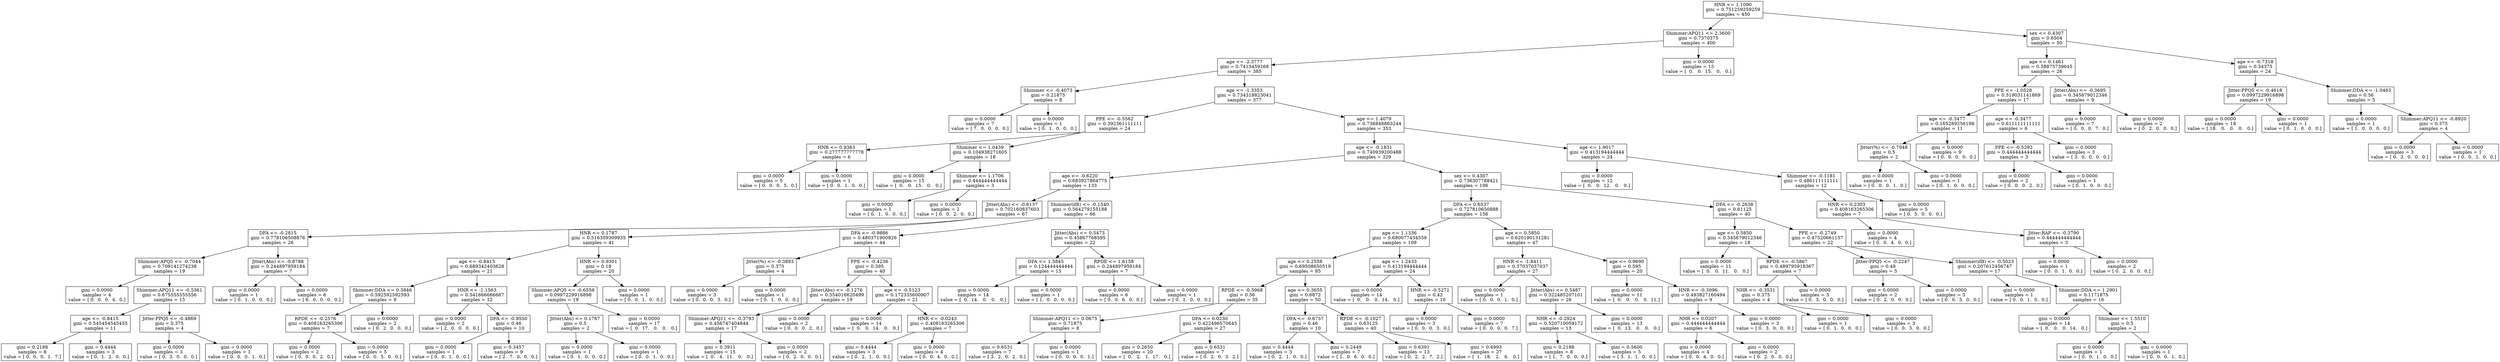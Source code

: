 digraph Tree {
0 [label="HNR <= 1.1090\ngini = 0.751259259259\nsamples = 450", shape="box"] ;
1 [label="Shimmer:APQ11 <= 2.3600\ngini = 0.7370375\nsamples = 400", shape="box"] ;
0 -> 1 ;
2 [label="age <= -2.3777\ngini = 0.7413459268\nsamples = 385", shape="box"] ;
1 -> 2 ;
3 [label="Shimmer <= -0.4073\ngini = 0.21875\nsamples = 8", shape="box"] ;
2 -> 3 ;
4 [label="gini = 0.0000\nsamples = 7\nvalue = [ 7.  0.  0.  0.  0.]", shape="box"] ;
3 -> 4 ;
5 [label="gini = 0.0000\nsamples = 1\nvalue = [ 0.  1.  0.  0.  0.]", shape="box"] ;
3 -> 5 ;
6 [label="age <= -1.3353\ngini = 0.734318823041\nsamples = 377", shape="box"] ;
2 -> 6 ;
7 [label="PPE <= -0.5562\ngini = 0.392361111111\nsamples = 24", shape="box"] ;
6 -> 7 ;
8 [label="HNR <= 0.9383\ngini = 0.277777777778\nsamples = 6", shape="box"] ;
7 -> 8 ;
9 [label="gini = 0.0000\nsamples = 5\nvalue = [ 0.  0.  0.  5.  0.]", shape="box"] ;
8 -> 9 ;
10 [label="gini = 0.0000\nsamples = 1\nvalue = [ 0.  0.  1.  0.  0.]", shape="box"] ;
8 -> 10 ;
11 [label="Shimmer <= 1.0439\ngini = 0.104938271605\nsamples = 18", shape="box"] ;
7 -> 11 ;
12 [label="gini = 0.0000\nsamples = 15\nvalue = [  0.   0.  15.   0.   0.]", shape="box"] ;
11 -> 12 ;
13 [label="Shimmer <= 1.1706\ngini = 0.444444444444\nsamples = 3", shape="box"] ;
11 -> 13 ;
14 [label="gini = 0.0000\nsamples = 1\nvalue = [ 0.  1.  0.  0.  0.]", shape="box"] ;
13 -> 14 ;
15 [label="gini = 0.0000\nsamples = 2\nvalue = [ 0.  0.  2.  0.  0.]", shape="box"] ;
13 -> 15 ;
16 [label="age <= 1.4079\ngini = 0.736848863244\nsamples = 353", shape="box"] ;
6 -> 16 ;
17 [label="age <= -0.1831\ngini = 0.740939200488\nsamples = 329", shape="box"] ;
16 -> 17 ;
18 [label="age <= -0.6220\ngini = 0.683927864775\nsamples = 133", shape="box"] ;
17 -> 18 ;
19 [label="Jitter(Abs) <= -0.6137\ngini = 0.702160837603\nsamples = 67", shape="box"] ;
18 -> 19 ;
20 [label="DFA <= -0.2815\ngini = 0.778106508876\nsamples = 26", shape="box"] ;
19 -> 20 ;
21 [label="Shimmer:APQ5 <= -0.7044\ngini = 0.709141274238\nsamples = 19", shape="box"] ;
20 -> 21 ;
22 [label="gini = 0.0000\nsamples = 4\nvalue = [ 0.  0.  0.  4.  0.]", shape="box"] ;
21 -> 22 ;
23 [label="Shimmer:APQ11 <= -0.5361\ngini = 0.675555555556\nsamples = 15", shape="box"] ;
21 -> 23 ;
24 [label="age <= -0.8415\ngini = 0.545454545455\nsamples = 11", shape="box"] ;
23 -> 24 ;
25 [label="gini = 0.2188\nsamples = 8\nvalue = [ 0.  0.  0.  1.  7.]", shape="box"] ;
24 -> 25 ;
26 [label="gini = 0.4444\nsamples = 3\nvalue = [ 0.  1.  2.  0.  0.]", shape="box"] ;
24 -> 26 ;
27 [label="Jitter:PPQ5 <= -0.4869\ngini = 0.375\nsamples = 4", shape="box"] ;
23 -> 27 ;
28 [label="gini = 0.0000\nsamples = 3\nvalue = [ 0.  3.  0.  0.  0.]", shape="box"] ;
27 -> 28 ;
29 [label="gini = 0.0000\nsamples = 1\nvalue = [ 0.  0.  0.  1.  0.]", shape="box"] ;
27 -> 29 ;
30 [label="Jitter(Abs) <= -0.8788\ngini = 0.244897959184\nsamples = 7", shape="box"] ;
20 -> 30 ;
31 [label="gini = 0.0000\nsamples = 1\nvalue = [ 0.  1.  0.  0.  0.]", shape="box"] ;
30 -> 31 ;
32 [label="gini = 0.0000\nsamples = 6\nvalue = [ 6.  0.  0.  0.  0.]", shape="box"] ;
30 -> 32 ;
33 [label="HNR <= 0.1787\ngini = 0.516359309935\nsamples = 41", shape="box"] ;
19 -> 33 ;
34 [label="age <= -0.8415\ngini = 0.689342403628\nsamples = 21", shape="box"] ;
33 -> 34 ;
35 [label="Shimmer:DDA <= 0.3846\ngini = 0.592592592593\nsamples = 9", shape="box"] ;
34 -> 35 ;
36 [label="RPDE <= -0.2576\ngini = 0.408163265306\nsamples = 7", shape="box"] ;
35 -> 36 ;
37 [label="gini = 0.0000\nsamples = 2\nvalue = [ 0.  0.  0.  2.  0.]", shape="box"] ;
36 -> 37 ;
38 [label="gini = 0.0000\nsamples = 5\nvalue = [ 0.  0.  5.  0.  0.]", shape="box"] ;
36 -> 38 ;
39 [label="gini = 0.0000\nsamples = 2\nvalue = [ 0.  2.  0.  0.  0.]", shape="box"] ;
35 -> 39 ;
40 [label="HNR <= -1.1563\ngini = 0.541666666667\nsamples = 12", shape="box"] ;
34 -> 40 ;
41 [label="gini = 0.0000\nsamples = 2\nvalue = [ 2.  0.  0.  0.  0.]", shape="box"] ;
40 -> 41 ;
42 [label="DFA <= -0.9550\ngini = 0.46\nsamples = 10", shape="box"] ;
40 -> 42 ;
43 [label="gini = 0.0000\nsamples = 1\nvalue = [ 0.  0.  1.  0.  0.]", shape="box"] ;
42 -> 43 ;
44 [label="gini = 0.3457\nsamples = 9\nvalue = [ 2.  7.  0.  0.  0.]", shape="box"] ;
42 -> 44 ;
45 [label="HNR <= 0.9301\ngini = 0.18\nsamples = 20", shape="box"] ;
33 -> 45 ;
46 [label="Shimmer:APQ5 <= -0.6559\ngini = 0.0997229916898\nsamples = 19", shape="box"] ;
45 -> 46 ;
47 [label="Jitter(Abs) <= 0.1767\ngini = 0.5\nsamples = 2", shape="box"] ;
46 -> 47 ;
48 [label="gini = 0.0000\nsamples = 1\nvalue = [ 0.  1.  0.  0.  0.]", shape="box"] ;
47 -> 48 ;
49 [label="gini = 0.0000\nsamples = 1\nvalue = [ 0.  0.  1.  0.  0.]", shape="box"] ;
47 -> 49 ;
50 [label="gini = 0.0000\nsamples = 17\nvalue = [  0.  17.   0.   0.   0.]", shape="box"] ;
46 -> 50 ;
51 [label="gini = 0.0000\nsamples = 1\nvalue = [ 0.  0.  1.  0.  0.]", shape="box"] ;
45 -> 51 ;
52 [label="Shimmer(dB) <= -0.1540\ngini = 0.564279155188\nsamples = 66", shape="box"] ;
18 -> 52 ;
53 [label="DFA <= -0.9886\ngini = 0.480371900826\nsamples = 44", shape="box"] ;
52 -> 53 ;
54 [label="Jitter(%) <= -0.3893\ngini = 0.375\nsamples = 4", shape="box"] ;
53 -> 54 ;
55 [label="gini = 0.0000\nsamples = 3\nvalue = [ 0.  0.  0.  3.  0.]", shape="box"] ;
54 -> 55 ;
56 [label="gini = 0.0000\nsamples = 1\nvalue = [ 0.  1.  0.  0.  0.]", shape="box"] ;
54 -> 56 ;
57 [label="PPE <= -0.4236\ngini = 0.395\nsamples = 40", shape="box"] ;
53 -> 57 ;
58 [label="Jitter(Abs) <= -0.1276\ngini = 0.554016620499\nsamples = 19", shape="box"] ;
57 -> 58 ;
59 [label="Shimmer:APQ11 <= -0.3793\ngini = 0.456747404844\nsamples = 17", shape="box"] ;
58 -> 59 ;
60 [label="gini = 0.3911\nsamples = 15\nvalue = [  0.   4.  11.   0.   0.]", shape="box"] ;
59 -> 60 ;
61 [label="gini = 0.0000\nsamples = 2\nvalue = [ 0.  2.  0.  0.  0.]", shape="box"] ;
59 -> 61 ;
62 [label="gini = 0.0000\nsamples = 2\nvalue = [ 0.  0.  0.  2.  0.]", shape="box"] ;
58 -> 62 ;
63 [label="age <= -0.5123\ngini = 0.172335600907\nsamples = 21", shape="box"] ;
57 -> 63 ;
64 [label="gini = 0.0000\nsamples = 14\nvalue = [  0.   0.  14.   0.   0.]", shape="box"] ;
63 -> 64 ;
65 [label="HNR <= -0.0243\ngini = 0.408163265306\nsamples = 7", shape="box"] ;
63 -> 65 ;
66 [label="gini = 0.4444\nsamples = 3\nvalue = [ 0.  2.  1.  0.  0.]", shape="box"] ;
65 -> 66 ;
67 [label="gini = 0.0000\nsamples = 4\nvalue = [ 0.  0.  4.  0.  0.]", shape="box"] ;
65 -> 67 ;
68 [label="Jitter(Abs) <= 0.5473\ngini = 0.45867768595\nsamples = 22", shape="box"] ;
52 -> 68 ;
69 [label="DFA <= 1.5845\ngini = 0.124444444444\nsamples = 15", shape="box"] ;
68 -> 69 ;
70 [label="gini = 0.0000\nsamples = 14\nvalue = [  0.  14.   0.   0.   0.]", shape="box"] ;
69 -> 70 ;
71 [label="gini = 0.0000\nsamples = 1\nvalue = [ 1.  0.  0.  0.  0.]", shape="box"] ;
69 -> 71 ;
72 [label="RPDE <= 1.6158\ngini = 0.244897959184\nsamples = 7", shape="box"] ;
68 -> 72 ;
73 [label="gini = 0.0000\nsamples = 6\nvalue = [ 0.  0.  6.  0.  0.]", shape="box"] ;
72 -> 73 ;
74 [label="gini = 0.0000\nsamples = 1\nvalue = [ 0.  1.  0.  0.  0.]", shape="box"] ;
72 -> 74 ;
75 [label="sex <= 0.4307\ngini = 0.736307788421\nsamples = 196", shape="box"] ;
17 -> 75 ;
76 [label="DFA <= 0.6537\ngini = 0.727810650888\nsamples = 156", shape="box"] ;
75 -> 76 ;
77 [label="age <= 1.1336\ngini = 0.680077434559\nsamples = 109", shape="box"] ;
76 -> 77 ;
78 [label="age <= 0.2558\ngini = 0.69508650519\nsamples = 85", shape="box"] ;
77 -> 78 ;
79 [label="RPDE <= -0.5968\ngini = 0.56\nsamples = 35", shape="box"] ;
78 -> 79 ;
80 [label="Shimmer:APQ11 <= 0.0675\ngini = 0.71875\nsamples = 8", shape="box"] ;
79 -> 80 ;
81 [label="gini = 0.6531\nsamples = 7\nvalue = [ 3.  2.  0.  2.  0.]", shape="box"] ;
80 -> 81 ;
82 [label="gini = 0.0000\nsamples = 1\nvalue = [ 0.  0.  0.  0.  1.]", shape="box"] ;
80 -> 82 ;
83 [label="DFA <= 0.0230\ngini = 0.422496570645\nsamples = 27", shape="box"] ;
79 -> 83 ;
84 [label="gini = 0.2650\nsamples = 20\nvalue = [  0.   2.   1.  17.   0.]", shape="box"] ;
83 -> 84 ;
85 [label="gini = 0.6531\nsamples = 7\nvalue = [ 0.  2.  0.  3.  2.]", shape="box"] ;
83 -> 85 ;
86 [label="age <= 0.3655\ngini = 0.6872\nsamples = 50", shape="box"] ;
78 -> 86 ;
87 [label="DFA <= -0.6757\ngini = 0.46\nsamples = 10", shape="box"] ;
86 -> 87 ;
88 [label="gini = 0.4444\nsamples = 3\nvalue = [ 0.  2.  1.  0.  0.]", shape="box"] ;
87 -> 88 ;
89 [label="gini = 0.2449\nsamples = 7\nvalue = [ 1.  0.  6.  0.  0.]", shape="box"] ;
87 -> 89 ;
90 [label="RPDE <= -0.1027\ngini = 0.63125\nsamples = 40", shape="box"] ;
86 -> 90 ;
91 [label="gini = 0.6391\nsamples = 13\nvalue = [ 0.  2.  2.  7.  2.]", shape="box"] ;
90 -> 91 ;
92 [label="gini = 0.4993\nsamples = 27\nvalue = [  1.  18.   2.   6.   0.]", shape="box"] ;
90 -> 92 ;
93 [label="age <= 1.2433\ngini = 0.413194444444\nsamples = 24", shape="box"] ;
77 -> 93 ;
94 [label="gini = 0.0000\nsamples = 14\nvalue = [  0.   0.   0.  14.   0.]", shape="box"] ;
93 -> 94 ;
95 [label="HNR <= -0.5271\ngini = 0.42\nsamples = 10", shape="box"] ;
93 -> 95 ;
96 [label="gini = 0.0000\nsamples = 3\nvalue = [ 0.  0.  0.  3.  0.]", shape="box"] ;
95 -> 96 ;
97 [label="gini = 0.0000\nsamples = 7\nvalue = [ 0.  0.  0.  0.  7.]", shape="box"] ;
95 -> 97 ;
98 [label="age <= 0.5850\ngini = 0.620190131281\nsamples = 47", shape="box"] ;
76 -> 98 ;
99 [label="HNR <= -1.8411\ngini = 0.37037037037\nsamples = 27", shape="box"] ;
98 -> 99 ;
100 [label="gini = 0.0000\nsamples = 1\nvalue = [ 0.  0.  0.  1.  0.]", shape="box"] ;
99 -> 100 ;
101 [label="Jitter(Abs) <= 0.5487\ngini = 0.322485207101\nsamples = 26", shape="box"] ;
99 -> 101 ;
102 [label="NHR <= -0.2924\ngini = 0.520710059172\nsamples = 13", shape="box"] ;
101 -> 102 ;
103 [label="gini = 0.2188\nsamples = 8\nvalue = [ 1.  7.  0.  0.  0.]", shape="box"] ;
102 -> 103 ;
104 [label="gini = 0.5600\nsamples = 5\nvalue = [ 3.  1.  1.  0.  0.]", shape="box"] ;
102 -> 104 ;
105 [label="gini = 0.0000\nsamples = 13\nvalue = [  0.  13.   0.   0.   0.]", shape="box"] ;
101 -> 105 ;
106 [label="age <= 0.9690\ngini = 0.595\nsamples = 20", shape="box"] ;
98 -> 106 ;
107 [label="gini = 0.0000\nsamples = 11\nvalue = [  0.   0.   0.   0.  11.]", shape="box"] ;
106 -> 107 ;
108 [label="HNR <= -0.3096\ngini = 0.493827160494\nsamples = 9", shape="box"] ;
106 -> 108 ;
109 [label="NHR <= 0.0207\ngini = 0.444444444444\nsamples = 6", shape="box"] ;
108 -> 109 ;
110 [label="gini = 0.0000\nsamples = 4\nvalue = [ 0.  0.  4.  0.  0.]", shape="box"] ;
109 -> 110 ;
111 [label="gini = 0.0000\nsamples = 2\nvalue = [ 0.  2.  0.  0.  0.]", shape="box"] ;
109 -> 111 ;
112 [label="gini = 0.0000\nsamples = 3\nvalue = [ 0.  3.  0.  0.  0.]", shape="box"] ;
108 -> 112 ;
113 [label="DFA <= -0.2638\ngini = 0.61125\nsamples = 40", shape="box"] ;
75 -> 113 ;
114 [label="age <= 0.5850\ngini = 0.345679012346\nsamples = 18", shape="box"] ;
113 -> 114 ;
115 [label="gini = 0.0000\nsamples = 11\nvalue = [  0.   0.  11.   0.   0.]", shape="box"] ;
114 -> 115 ;
116 [label="RPDE <= -0.5867\ngini = 0.489795918367\nsamples = 7", shape="box"] ;
114 -> 116 ;
117 [label="NHR <= -0.3531\ngini = 0.375\nsamples = 4", shape="box"] ;
116 -> 117 ;
118 [label="gini = 0.0000\nsamples = 1\nvalue = [ 0.  1.  0.  0.  0.]", shape="box"] ;
117 -> 118 ;
119 [label="gini = 0.0000\nsamples = 3\nvalue = [ 0.  0.  3.  0.  0.]", shape="box"] ;
117 -> 119 ;
120 [label="gini = 0.0000\nsamples = 3\nvalue = [ 0.  3.  0.  0.  0.]", shape="box"] ;
116 -> 120 ;
121 [label="PPE <= -0.2749\ngini = 0.47520661157\nsamples = 22", shape="box"] ;
113 -> 121 ;
122 [label="Jitter:PPQ5 <= -0.2247\ngini = 0.48\nsamples = 5", shape="box"] ;
121 -> 122 ;
123 [label="gini = 0.0000\nsamples = 2\nvalue = [ 0.  2.  0.  0.  0.]", shape="box"] ;
122 -> 123 ;
124 [label="gini = 0.0000\nsamples = 3\nvalue = [ 0.  0.  3.  0.  0.]", shape="box"] ;
122 -> 124 ;
125 [label="Shimmer(dB) <= -0.5023\ngini = 0.207612456747\nsamples = 17", shape="box"] ;
121 -> 125 ;
126 [label="gini = 0.0000\nsamples = 1\nvalue = [ 0.  0.  1.  0.  0.]", shape="box"] ;
125 -> 126 ;
127 [label="Shimmer:DDA <= 1.2901\ngini = 0.1171875\nsamples = 16", shape="box"] ;
125 -> 127 ;
128 [label="gini = 0.0000\nsamples = 14\nvalue = [  0.   0.   0.  14.   0.]", shape="box"] ;
127 -> 128 ;
129 [label="Shimmer <= 1.5510\ngini = 0.5\nsamples = 2", shape="box"] ;
127 -> 129 ;
130 [label="gini = 0.0000\nsamples = 1\nvalue = [ 0.  0.  1.  0.  0.]", shape="box"] ;
129 -> 130 ;
131 [label="gini = 0.0000\nsamples = 1\nvalue = [ 0.  0.  0.  1.  0.]", shape="box"] ;
129 -> 131 ;
132 [label="age <= 1.9017\ngini = 0.413194444444\nsamples = 24", shape="box"] ;
16 -> 132 ;
133 [label="gini = 0.0000\nsamples = 12\nvalue = [  0.   0.  12.   0.   0.]", shape="box"] ;
132 -> 133 ;
134 [label="Shimmer <= -0.1181\ngini = 0.486111111111\nsamples = 12", shape="box"] ;
132 -> 134 ;
135 [label="HNR <= 0.2303\ngini = 0.408163265306\nsamples = 7", shape="box"] ;
134 -> 135 ;
136 [label="gini = 0.0000\nsamples = 4\nvalue = [ 0.  0.  4.  0.  0.]", shape="box"] ;
135 -> 136 ;
137 [label="Jitter:RAP <= -0.3790\ngini = 0.444444444444\nsamples = 3", shape="box"] ;
135 -> 137 ;
138 [label="gini = 0.0000\nsamples = 1\nvalue = [ 0.  0.  1.  0.  0.]", shape="box"] ;
137 -> 138 ;
139 [label="gini = 0.0000\nsamples = 2\nvalue = [ 0.  2.  0.  0.  0.]", shape="box"] ;
137 -> 139 ;
140 [label="gini = 0.0000\nsamples = 5\nvalue = [ 0.  5.  0.  0.  0.]", shape="box"] ;
134 -> 140 ;
141 [label="gini = 0.0000\nsamples = 15\nvalue = [  0.   0.  15.   0.   0.]", shape="box"] ;
1 -> 141 ;
142 [label="sex <= 0.4307\ngini = 0.6504\nsamples = 50", shape="box"] ;
0 -> 142 ;
143 [label="age <= 0.1461\ngini = 0.58875739645\nsamples = 26", shape="box"] ;
142 -> 143 ;
144 [label="PPE <= -1.0528\ngini = 0.519031141869\nsamples = 17", shape="box"] ;
143 -> 144 ;
145 [label="age <= -0.3477\ngini = 0.165289256198\nsamples = 11", shape="box"] ;
144 -> 145 ;
146 [label="Jitter(%) <= -0.7948\ngini = 0.5\nsamples = 2", shape="box"] ;
145 -> 146 ;
147 [label="gini = 0.0000\nsamples = 1\nvalue = [ 0.  0.  0.  1.  0.]", shape="box"] ;
146 -> 147 ;
148 [label="gini = 0.0000\nsamples = 1\nvalue = [ 0.  1.  0.  0.  0.]", shape="box"] ;
146 -> 148 ;
149 [label="gini = 0.0000\nsamples = 9\nvalue = [ 0.  9.  0.  0.  0.]", shape="box"] ;
145 -> 149 ;
150 [label="age <= -0.3477\ngini = 0.611111111111\nsamples = 6", shape="box"] ;
144 -> 150 ;
151 [label="PPE <= -0.5292\ngini = 0.444444444444\nsamples = 3", shape="box"] ;
150 -> 151 ;
152 [label="gini = 0.0000\nsamples = 2\nvalue = [ 0.  0.  0.  2.  0.]", shape="box"] ;
151 -> 152 ;
153 [label="gini = 0.0000\nsamples = 1\nvalue = [ 0.  1.  0.  0.  0.]", shape="box"] ;
151 -> 153 ;
154 [label="gini = 0.0000\nsamples = 3\nvalue = [ 3.  0.  0.  0.  0.]", shape="box"] ;
150 -> 154 ;
155 [label="Jitter(Abs) <= -0.3695\ngini = 0.345679012346\nsamples = 9", shape="box"] ;
143 -> 155 ;
156 [label="gini = 0.0000\nsamples = 7\nvalue = [ 0.  0.  0.  7.  0.]", shape="box"] ;
155 -> 156 ;
157 [label="gini = 0.0000\nsamples = 2\nvalue = [ 0.  2.  0.  0.  0.]", shape="box"] ;
155 -> 157 ;
158 [label="age <= -0.7318\ngini = 0.34375\nsamples = 24", shape="box"] ;
142 -> 158 ;
159 [label="Jitter:PPQ5 <= -0.4618\ngini = 0.0997229916898\nsamples = 19", shape="box"] ;
158 -> 159 ;
160 [label="gini = 0.0000\nsamples = 18\nvalue = [ 18.   0.   0.   0.   0.]", shape="box"] ;
159 -> 160 ;
161 [label="gini = 0.0000\nsamples = 1\nvalue = [ 0.  1.  0.  0.  0.]", shape="box"] ;
159 -> 161 ;
162 [label="Shimmer:DDA <= -1.0463\ngini = 0.56\nsamples = 5", shape="box"] ;
158 -> 162 ;
163 [label="gini = 0.0000\nsamples = 1\nvalue = [ 1.  0.  0.  0.  0.]", shape="box"] ;
162 -> 163 ;
164 [label="Shimmer:APQ11 <= -0.8920\ngini = 0.375\nsamples = 4", shape="box"] ;
162 -> 164 ;
165 [label="gini = 0.0000\nsamples = 3\nvalue = [ 0.  3.  0.  0.  0.]", shape="box"] ;
164 -> 165 ;
166 [label="gini = 0.0000\nsamples = 1\nvalue = [ 0.  0.  1.  0.  0.]", shape="box"] ;
164 -> 166 ;
}